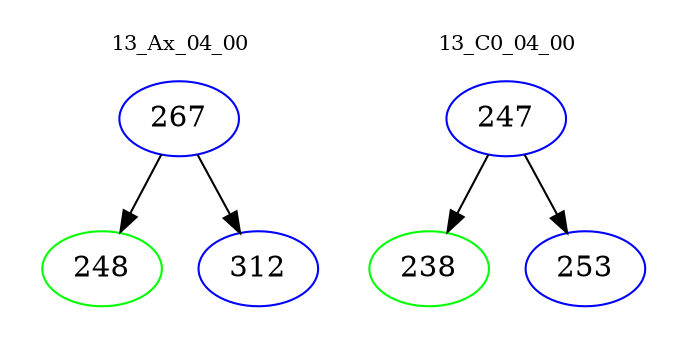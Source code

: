 digraph{
subgraph cluster_0 {
color = white
label = "13_Ax_04_00";
fontsize=10;
T0_267 [label="267", color="blue"]
T0_267 -> T0_248 [color="black"]
T0_248 [label="248", color="green"]
T0_267 -> T0_312 [color="black"]
T0_312 [label="312", color="blue"]
}
subgraph cluster_1 {
color = white
label = "13_C0_04_00";
fontsize=10;
T1_247 [label="247", color="blue"]
T1_247 -> T1_238 [color="black"]
T1_238 [label="238", color="green"]
T1_247 -> T1_253 [color="black"]
T1_253 [label="253", color="blue"]
}
}
